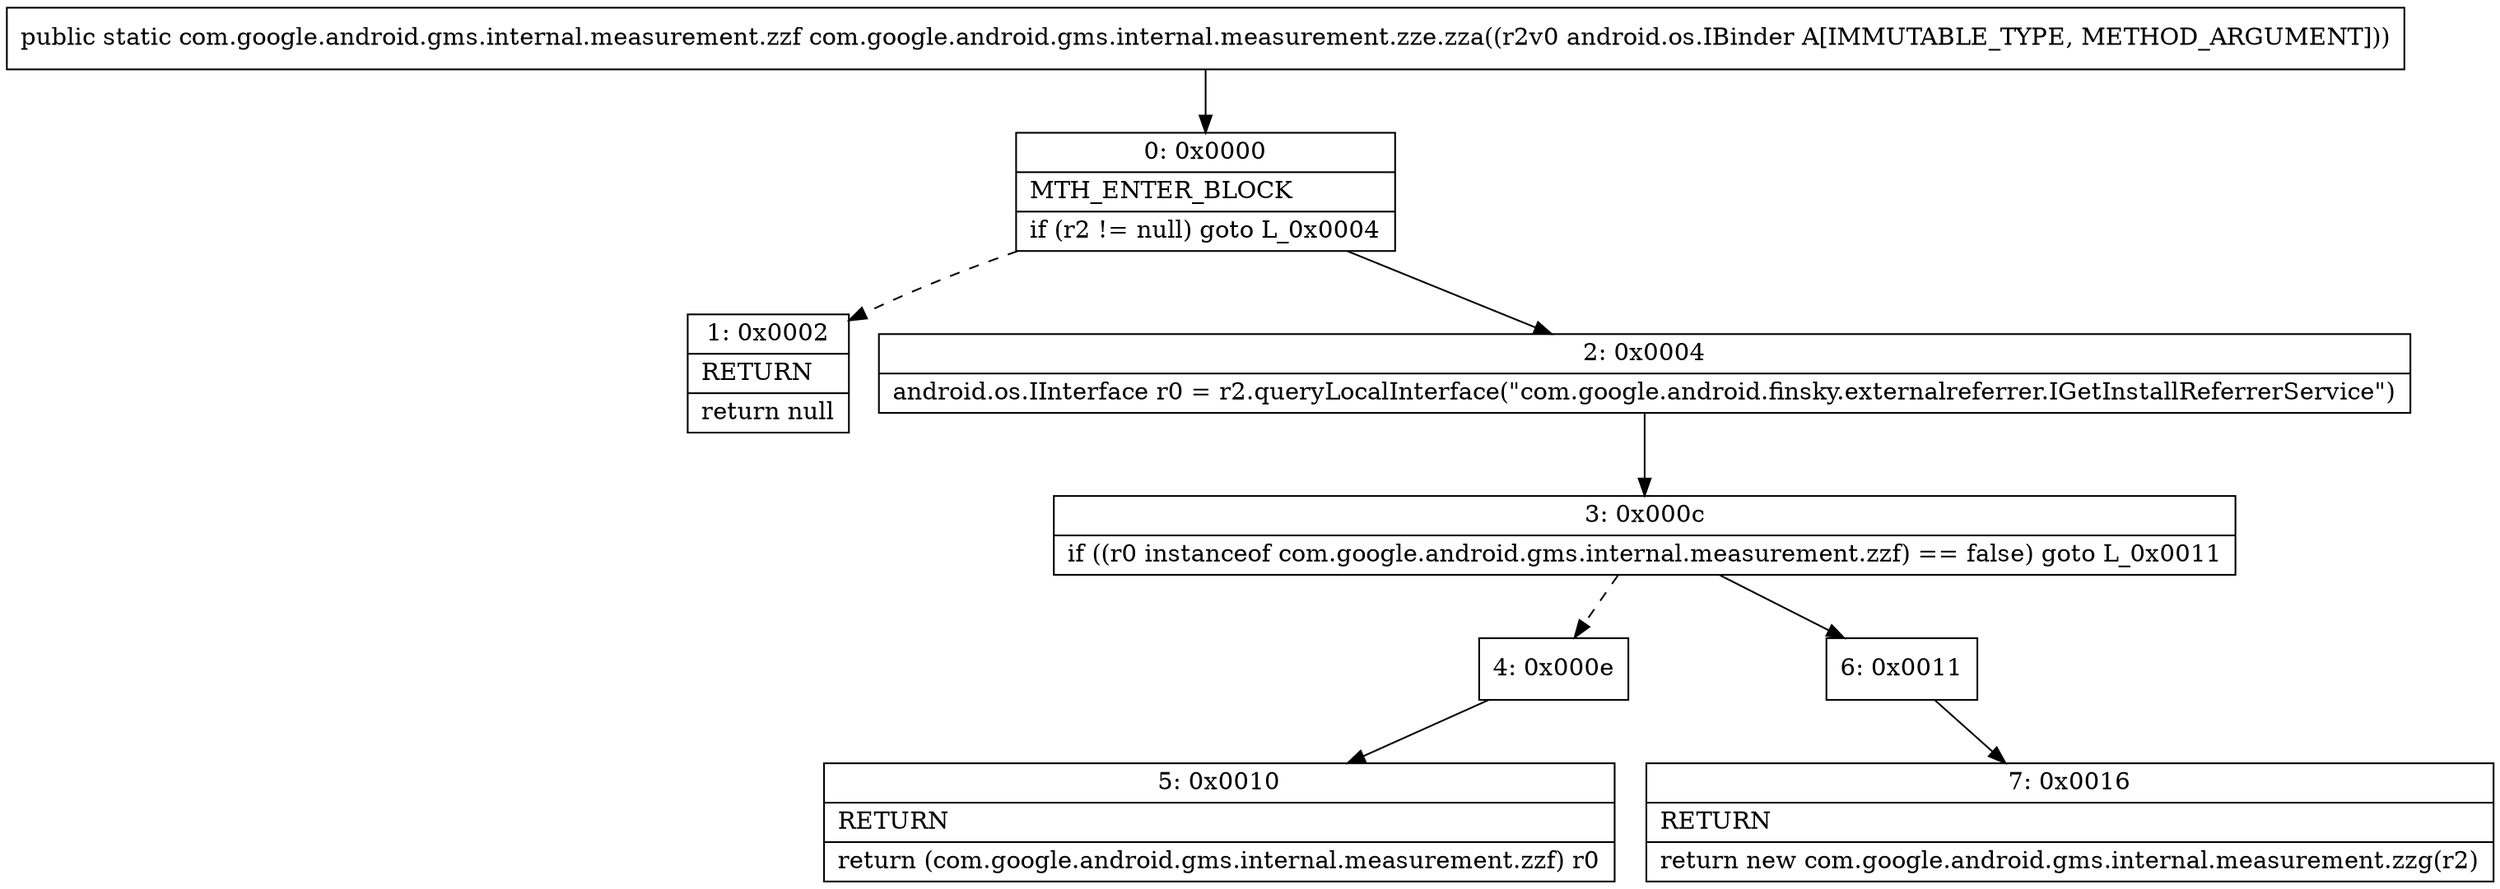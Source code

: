 digraph "CFG forcom.google.android.gms.internal.measurement.zze.zza(Landroid\/os\/IBinder;)Lcom\/google\/android\/gms\/internal\/measurement\/zzf;" {
Node_0 [shape=record,label="{0\:\ 0x0000|MTH_ENTER_BLOCK\l|if (r2 != null) goto L_0x0004\l}"];
Node_1 [shape=record,label="{1\:\ 0x0002|RETURN\l|return null\l}"];
Node_2 [shape=record,label="{2\:\ 0x0004|android.os.IInterface r0 = r2.queryLocalInterface(\"com.google.android.finsky.externalreferrer.IGetInstallReferrerService\")\l}"];
Node_3 [shape=record,label="{3\:\ 0x000c|if ((r0 instanceof com.google.android.gms.internal.measurement.zzf) == false) goto L_0x0011\l}"];
Node_4 [shape=record,label="{4\:\ 0x000e}"];
Node_5 [shape=record,label="{5\:\ 0x0010|RETURN\l|return (com.google.android.gms.internal.measurement.zzf) r0\l}"];
Node_6 [shape=record,label="{6\:\ 0x0011}"];
Node_7 [shape=record,label="{7\:\ 0x0016|RETURN\l|return new com.google.android.gms.internal.measurement.zzg(r2)\l}"];
MethodNode[shape=record,label="{public static com.google.android.gms.internal.measurement.zzf com.google.android.gms.internal.measurement.zze.zza((r2v0 android.os.IBinder A[IMMUTABLE_TYPE, METHOD_ARGUMENT])) }"];
MethodNode -> Node_0;
Node_0 -> Node_1[style=dashed];
Node_0 -> Node_2;
Node_2 -> Node_3;
Node_3 -> Node_4[style=dashed];
Node_3 -> Node_6;
Node_4 -> Node_5;
Node_6 -> Node_7;
}

